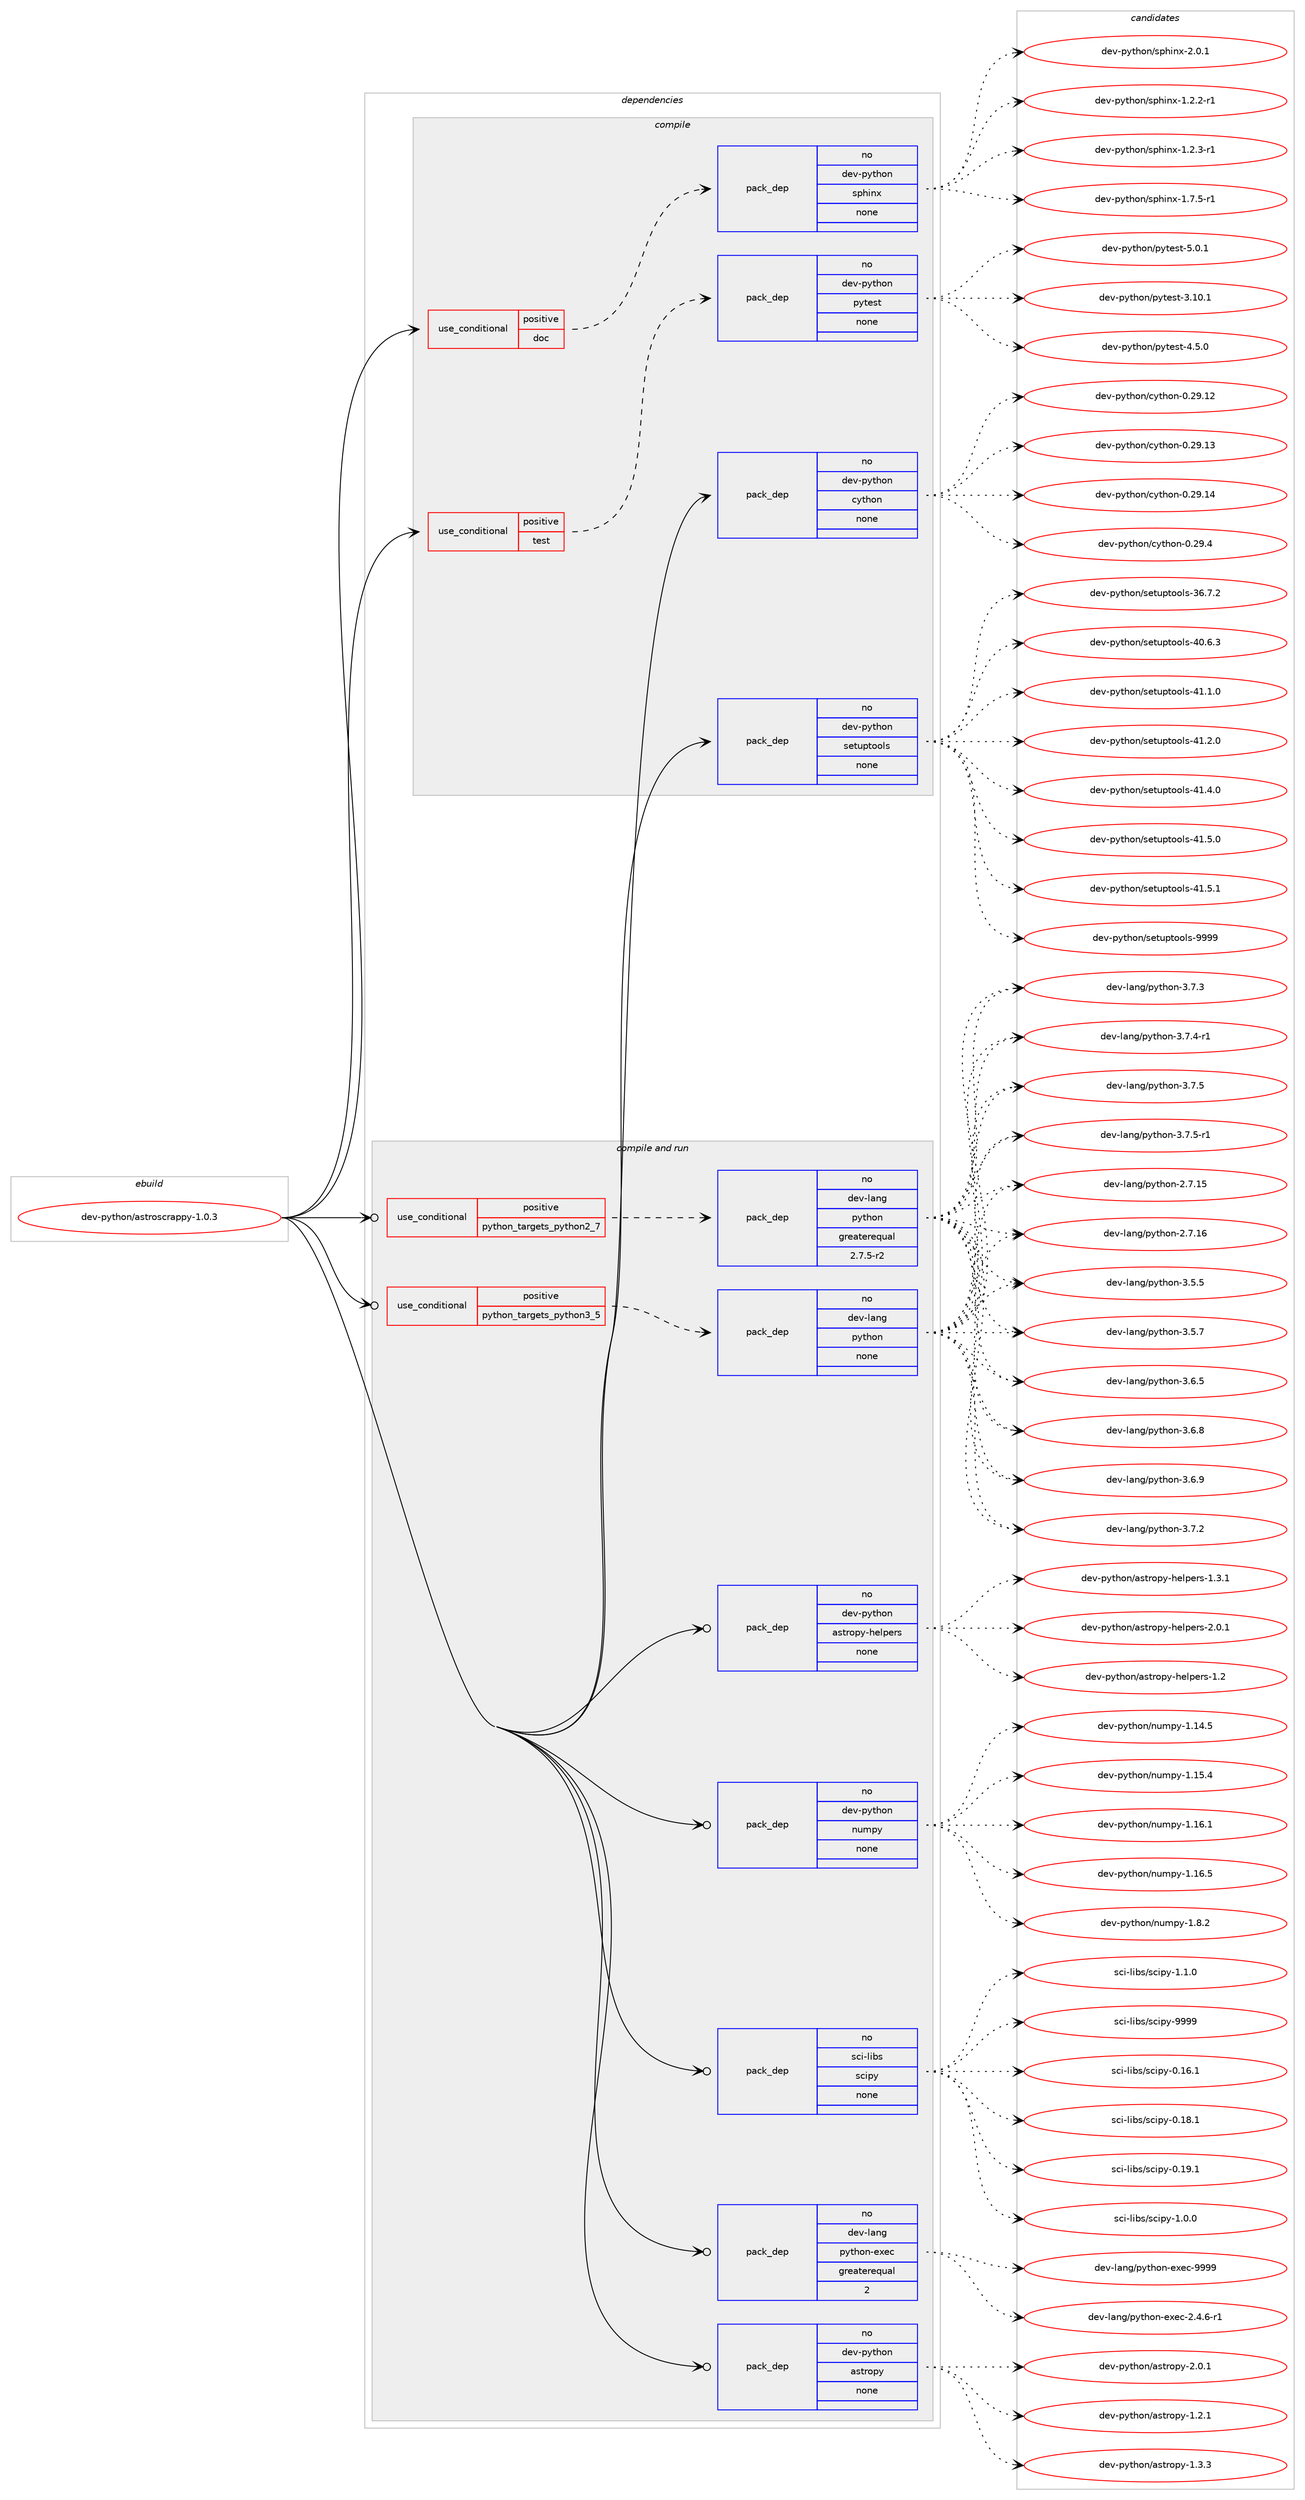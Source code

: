digraph prolog {

# *************
# Graph options
# *************

newrank=true;
concentrate=true;
compound=true;
graph [rankdir=LR,fontname=Helvetica,fontsize=10,ranksep=1.5];#, ranksep=2.5, nodesep=0.2];
edge  [arrowhead=vee];
node  [fontname=Helvetica,fontsize=10];

# **********
# The ebuild
# **********

subgraph cluster_leftcol {
color=gray;
rank=same;
label=<<i>ebuild</i>>;
id [label="dev-python/astroscrappy-1.0.3", color=red, width=4, href="../dev-python/astroscrappy-1.0.3.svg"];
}

# ****************
# The dependencies
# ****************

subgraph cluster_midcol {
color=gray;
label=<<i>dependencies</i>>;
subgraph cluster_compile {
fillcolor="#eeeeee";
style=filled;
label=<<i>compile</i>>;
subgraph cond136390 {
dependency595070 [label=<<TABLE BORDER="0" CELLBORDER="1" CELLSPACING="0" CELLPADDING="4"><TR><TD ROWSPAN="3" CELLPADDING="10">use_conditional</TD></TR><TR><TD>positive</TD></TR><TR><TD>doc</TD></TR></TABLE>>, shape=none, color=red];
subgraph pack446908 {
dependency595071 [label=<<TABLE BORDER="0" CELLBORDER="1" CELLSPACING="0" CELLPADDING="4" WIDTH="220"><TR><TD ROWSPAN="6" CELLPADDING="30">pack_dep</TD></TR><TR><TD WIDTH="110">no</TD></TR><TR><TD>dev-python</TD></TR><TR><TD>sphinx</TD></TR><TR><TD>none</TD></TR><TR><TD></TD></TR></TABLE>>, shape=none, color=blue];
}
dependency595070:e -> dependency595071:w [weight=20,style="dashed",arrowhead="vee"];
}
id:e -> dependency595070:w [weight=20,style="solid",arrowhead="vee"];
subgraph cond136391 {
dependency595072 [label=<<TABLE BORDER="0" CELLBORDER="1" CELLSPACING="0" CELLPADDING="4"><TR><TD ROWSPAN="3" CELLPADDING="10">use_conditional</TD></TR><TR><TD>positive</TD></TR><TR><TD>test</TD></TR></TABLE>>, shape=none, color=red];
subgraph pack446909 {
dependency595073 [label=<<TABLE BORDER="0" CELLBORDER="1" CELLSPACING="0" CELLPADDING="4" WIDTH="220"><TR><TD ROWSPAN="6" CELLPADDING="30">pack_dep</TD></TR><TR><TD WIDTH="110">no</TD></TR><TR><TD>dev-python</TD></TR><TR><TD>pytest</TD></TR><TR><TD>none</TD></TR><TR><TD></TD></TR></TABLE>>, shape=none, color=blue];
}
dependency595072:e -> dependency595073:w [weight=20,style="dashed",arrowhead="vee"];
}
id:e -> dependency595072:w [weight=20,style="solid",arrowhead="vee"];
subgraph pack446910 {
dependency595074 [label=<<TABLE BORDER="0" CELLBORDER="1" CELLSPACING="0" CELLPADDING="4" WIDTH="220"><TR><TD ROWSPAN="6" CELLPADDING="30">pack_dep</TD></TR><TR><TD WIDTH="110">no</TD></TR><TR><TD>dev-python</TD></TR><TR><TD>cython</TD></TR><TR><TD>none</TD></TR><TR><TD></TD></TR></TABLE>>, shape=none, color=blue];
}
id:e -> dependency595074:w [weight=20,style="solid",arrowhead="vee"];
subgraph pack446911 {
dependency595075 [label=<<TABLE BORDER="0" CELLBORDER="1" CELLSPACING="0" CELLPADDING="4" WIDTH="220"><TR><TD ROWSPAN="6" CELLPADDING="30">pack_dep</TD></TR><TR><TD WIDTH="110">no</TD></TR><TR><TD>dev-python</TD></TR><TR><TD>setuptools</TD></TR><TR><TD>none</TD></TR><TR><TD></TD></TR></TABLE>>, shape=none, color=blue];
}
id:e -> dependency595075:w [weight=20,style="solid",arrowhead="vee"];
}
subgraph cluster_compileandrun {
fillcolor="#eeeeee";
style=filled;
label=<<i>compile and run</i>>;
subgraph cond136392 {
dependency595076 [label=<<TABLE BORDER="0" CELLBORDER="1" CELLSPACING="0" CELLPADDING="4"><TR><TD ROWSPAN="3" CELLPADDING="10">use_conditional</TD></TR><TR><TD>positive</TD></TR><TR><TD>python_targets_python2_7</TD></TR></TABLE>>, shape=none, color=red];
subgraph pack446912 {
dependency595077 [label=<<TABLE BORDER="0" CELLBORDER="1" CELLSPACING="0" CELLPADDING="4" WIDTH="220"><TR><TD ROWSPAN="6" CELLPADDING="30">pack_dep</TD></TR><TR><TD WIDTH="110">no</TD></TR><TR><TD>dev-lang</TD></TR><TR><TD>python</TD></TR><TR><TD>greaterequal</TD></TR><TR><TD>2.7.5-r2</TD></TR></TABLE>>, shape=none, color=blue];
}
dependency595076:e -> dependency595077:w [weight=20,style="dashed",arrowhead="vee"];
}
id:e -> dependency595076:w [weight=20,style="solid",arrowhead="odotvee"];
subgraph cond136393 {
dependency595078 [label=<<TABLE BORDER="0" CELLBORDER="1" CELLSPACING="0" CELLPADDING="4"><TR><TD ROWSPAN="3" CELLPADDING="10">use_conditional</TD></TR><TR><TD>positive</TD></TR><TR><TD>python_targets_python3_5</TD></TR></TABLE>>, shape=none, color=red];
subgraph pack446913 {
dependency595079 [label=<<TABLE BORDER="0" CELLBORDER="1" CELLSPACING="0" CELLPADDING="4" WIDTH="220"><TR><TD ROWSPAN="6" CELLPADDING="30">pack_dep</TD></TR><TR><TD WIDTH="110">no</TD></TR><TR><TD>dev-lang</TD></TR><TR><TD>python</TD></TR><TR><TD>none</TD></TR><TR><TD></TD></TR></TABLE>>, shape=none, color=blue];
}
dependency595078:e -> dependency595079:w [weight=20,style="dashed",arrowhead="vee"];
}
id:e -> dependency595078:w [weight=20,style="solid",arrowhead="odotvee"];
subgraph pack446914 {
dependency595080 [label=<<TABLE BORDER="0" CELLBORDER="1" CELLSPACING="0" CELLPADDING="4" WIDTH="220"><TR><TD ROWSPAN="6" CELLPADDING="30">pack_dep</TD></TR><TR><TD WIDTH="110">no</TD></TR><TR><TD>dev-lang</TD></TR><TR><TD>python-exec</TD></TR><TR><TD>greaterequal</TD></TR><TR><TD>2</TD></TR></TABLE>>, shape=none, color=blue];
}
id:e -> dependency595080:w [weight=20,style="solid",arrowhead="odotvee"];
subgraph pack446915 {
dependency595081 [label=<<TABLE BORDER="0" CELLBORDER="1" CELLSPACING="0" CELLPADDING="4" WIDTH="220"><TR><TD ROWSPAN="6" CELLPADDING="30">pack_dep</TD></TR><TR><TD WIDTH="110">no</TD></TR><TR><TD>dev-python</TD></TR><TR><TD>astropy</TD></TR><TR><TD>none</TD></TR><TR><TD></TD></TR></TABLE>>, shape=none, color=blue];
}
id:e -> dependency595081:w [weight=20,style="solid",arrowhead="odotvee"];
subgraph pack446916 {
dependency595082 [label=<<TABLE BORDER="0" CELLBORDER="1" CELLSPACING="0" CELLPADDING="4" WIDTH="220"><TR><TD ROWSPAN="6" CELLPADDING="30">pack_dep</TD></TR><TR><TD WIDTH="110">no</TD></TR><TR><TD>dev-python</TD></TR><TR><TD>astropy-helpers</TD></TR><TR><TD>none</TD></TR><TR><TD></TD></TR></TABLE>>, shape=none, color=blue];
}
id:e -> dependency595082:w [weight=20,style="solid",arrowhead="odotvee"];
subgraph pack446917 {
dependency595083 [label=<<TABLE BORDER="0" CELLBORDER="1" CELLSPACING="0" CELLPADDING="4" WIDTH="220"><TR><TD ROWSPAN="6" CELLPADDING="30">pack_dep</TD></TR><TR><TD WIDTH="110">no</TD></TR><TR><TD>dev-python</TD></TR><TR><TD>numpy</TD></TR><TR><TD>none</TD></TR><TR><TD></TD></TR></TABLE>>, shape=none, color=blue];
}
id:e -> dependency595083:w [weight=20,style="solid",arrowhead="odotvee"];
subgraph pack446918 {
dependency595084 [label=<<TABLE BORDER="0" CELLBORDER="1" CELLSPACING="0" CELLPADDING="4" WIDTH="220"><TR><TD ROWSPAN="6" CELLPADDING="30">pack_dep</TD></TR><TR><TD WIDTH="110">no</TD></TR><TR><TD>sci-libs</TD></TR><TR><TD>scipy</TD></TR><TR><TD>none</TD></TR><TR><TD></TD></TR></TABLE>>, shape=none, color=blue];
}
id:e -> dependency595084:w [weight=20,style="solid",arrowhead="odotvee"];
}
subgraph cluster_run {
fillcolor="#eeeeee";
style=filled;
label=<<i>run</i>>;
}
}

# **************
# The candidates
# **************

subgraph cluster_choices {
rank=same;
color=gray;
label=<<i>candidates</i>>;

subgraph choice446908 {
color=black;
nodesep=1;
choice10010111845112121116104111110471151121041051101204549465046504511449 [label="dev-python/sphinx-1.2.2-r1", color=red, width=4,href="../dev-python/sphinx-1.2.2-r1.svg"];
choice10010111845112121116104111110471151121041051101204549465046514511449 [label="dev-python/sphinx-1.2.3-r1", color=red, width=4,href="../dev-python/sphinx-1.2.3-r1.svg"];
choice10010111845112121116104111110471151121041051101204549465546534511449 [label="dev-python/sphinx-1.7.5-r1", color=red, width=4,href="../dev-python/sphinx-1.7.5-r1.svg"];
choice1001011184511212111610411111047115112104105110120455046484649 [label="dev-python/sphinx-2.0.1", color=red, width=4,href="../dev-python/sphinx-2.0.1.svg"];
dependency595071:e -> choice10010111845112121116104111110471151121041051101204549465046504511449:w [style=dotted,weight="100"];
dependency595071:e -> choice10010111845112121116104111110471151121041051101204549465046514511449:w [style=dotted,weight="100"];
dependency595071:e -> choice10010111845112121116104111110471151121041051101204549465546534511449:w [style=dotted,weight="100"];
dependency595071:e -> choice1001011184511212111610411111047115112104105110120455046484649:w [style=dotted,weight="100"];
}
subgraph choice446909 {
color=black;
nodesep=1;
choice100101118451121211161041111104711212111610111511645514649484649 [label="dev-python/pytest-3.10.1", color=red, width=4,href="../dev-python/pytest-3.10.1.svg"];
choice1001011184511212111610411111047112121116101115116455246534648 [label="dev-python/pytest-4.5.0", color=red, width=4,href="../dev-python/pytest-4.5.0.svg"];
choice1001011184511212111610411111047112121116101115116455346484649 [label="dev-python/pytest-5.0.1", color=red, width=4,href="../dev-python/pytest-5.0.1.svg"];
dependency595073:e -> choice100101118451121211161041111104711212111610111511645514649484649:w [style=dotted,weight="100"];
dependency595073:e -> choice1001011184511212111610411111047112121116101115116455246534648:w [style=dotted,weight="100"];
dependency595073:e -> choice1001011184511212111610411111047112121116101115116455346484649:w [style=dotted,weight="100"];
}
subgraph choice446910 {
color=black;
nodesep=1;
choice1001011184511212111610411111047991211161041111104548465057464950 [label="dev-python/cython-0.29.12", color=red, width=4,href="../dev-python/cython-0.29.12.svg"];
choice1001011184511212111610411111047991211161041111104548465057464951 [label="dev-python/cython-0.29.13", color=red, width=4,href="../dev-python/cython-0.29.13.svg"];
choice1001011184511212111610411111047991211161041111104548465057464952 [label="dev-python/cython-0.29.14", color=red, width=4,href="../dev-python/cython-0.29.14.svg"];
choice10010111845112121116104111110479912111610411111045484650574652 [label="dev-python/cython-0.29.4", color=red, width=4,href="../dev-python/cython-0.29.4.svg"];
dependency595074:e -> choice1001011184511212111610411111047991211161041111104548465057464950:w [style=dotted,weight="100"];
dependency595074:e -> choice1001011184511212111610411111047991211161041111104548465057464951:w [style=dotted,weight="100"];
dependency595074:e -> choice1001011184511212111610411111047991211161041111104548465057464952:w [style=dotted,weight="100"];
dependency595074:e -> choice10010111845112121116104111110479912111610411111045484650574652:w [style=dotted,weight="100"];
}
subgraph choice446911 {
color=black;
nodesep=1;
choice100101118451121211161041111104711510111611711211611111110811545515446554650 [label="dev-python/setuptools-36.7.2", color=red, width=4,href="../dev-python/setuptools-36.7.2.svg"];
choice100101118451121211161041111104711510111611711211611111110811545524846544651 [label="dev-python/setuptools-40.6.3", color=red, width=4,href="../dev-python/setuptools-40.6.3.svg"];
choice100101118451121211161041111104711510111611711211611111110811545524946494648 [label="dev-python/setuptools-41.1.0", color=red, width=4,href="../dev-python/setuptools-41.1.0.svg"];
choice100101118451121211161041111104711510111611711211611111110811545524946504648 [label="dev-python/setuptools-41.2.0", color=red, width=4,href="../dev-python/setuptools-41.2.0.svg"];
choice100101118451121211161041111104711510111611711211611111110811545524946524648 [label="dev-python/setuptools-41.4.0", color=red, width=4,href="../dev-python/setuptools-41.4.0.svg"];
choice100101118451121211161041111104711510111611711211611111110811545524946534648 [label="dev-python/setuptools-41.5.0", color=red, width=4,href="../dev-python/setuptools-41.5.0.svg"];
choice100101118451121211161041111104711510111611711211611111110811545524946534649 [label="dev-python/setuptools-41.5.1", color=red, width=4,href="../dev-python/setuptools-41.5.1.svg"];
choice10010111845112121116104111110471151011161171121161111111081154557575757 [label="dev-python/setuptools-9999", color=red, width=4,href="../dev-python/setuptools-9999.svg"];
dependency595075:e -> choice100101118451121211161041111104711510111611711211611111110811545515446554650:w [style=dotted,weight="100"];
dependency595075:e -> choice100101118451121211161041111104711510111611711211611111110811545524846544651:w [style=dotted,weight="100"];
dependency595075:e -> choice100101118451121211161041111104711510111611711211611111110811545524946494648:w [style=dotted,weight="100"];
dependency595075:e -> choice100101118451121211161041111104711510111611711211611111110811545524946504648:w [style=dotted,weight="100"];
dependency595075:e -> choice100101118451121211161041111104711510111611711211611111110811545524946524648:w [style=dotted,weight="100"];
dependency595075:e -> choice100101118451121211161041111104711510111611711211611111110811545524946534648:w [style=dotted,weight="100"];
dependency595075:e -> choice100101118451121211161041111104711510111611711211611111110811545524946534649:w [style=dotted,weight="100"];
dependency595075:e -> choice10010111845112121116104111110471151011161171121161111111081154557575757:w [style=dotted,weight="100"];
}
subgraph choice446912 {
color=black;
nodesep=1;
choice10010111845108971101034711212111610411111045504655464953 [label="dev-lang/python-2.7.15", color=red, width=4,href="../dev-lang/python-2.7.15.svg"];
choice10010111845108971101034711212111610411111045504655464954 [label="dev-lang/python-2.7.16", color=red, width=4,href="../dev-lang/python-2.7.16.svg"];
choice100101118451089711010347112121116104111110455146534653 [label="dev-lang/python-3.5.5", color=red, width=4,href="../dev-lang/python-3.5.5.svg"];
choice100101118451089711010347112121116104111110455146534655 [label="dev-lang/python-3.5.7", color=red, width=4,href="../dev-lang/python-3.5.7.svg"];
choice100101118451089711010347112121116104111110455146544653 [label="dev-lang/python-3.6.5", color=red, width=4,href="../dev-lang/python-3.6.5.svg"];
choice100101118451089711010347112121116104111110455146544656 [label="dev-lang/python-3.6.8", color=red, width=4,href="../dev-lang/python-3.6.8.svg"];
choice100101118451089711010347112121116104111110455146544657 [label="dev-lang/python-3.6.9", color=red, width=4,href="../dev-lang/python-3.6.9.svg"];
choice100101118451089711010347112121116104111110455146554650 [label="dev-lang/python-3.7.2", color=red, width=4,href="../dev-lang/python-3.7.2.svg"];
choice100101118451089711010347112121116104111110455146554651 [label="dev-lang/python-3.7.3", color=red, width=4,href="../dev-lang/python-3.7.3.svg"];
choice1001011184510897110103471121211161041111104551465546524511449 [label="dev-lang/python-3.7.4-r1", color=red, width=4,href="../dev-lang/python-3.7.4-r1.svg"];
choice100101118451089711010347112121116104111110455146554653 [label="dev-lang/python-3.7.5", color=red, width=4,href="../dev-lang/python-3.7.5.svg"];
choice1001011184510897110103471121211161041111104551465546534511449 [label="dev-lang/python-3.7.5-r1", color=red, width=4,href="../dev-lang/python-3.7.5-r1.svg"];
dependency595077:e -> choice10010111845108971101034711212111610411111045504655464953:w [style=dotted,weight="100"];
dependency595077:e -> choice10010111845108971101034711212111610411111045504655464954:w [style=dotted,weight="100"];
dependency595077:e -> choice100101118451089711010347112121116104111110455146534653:w [style=dotted,weight="100"];
dependency595077:e -> choice100101118451089711010347112121116104111110455146534655:w [style=dotted,weight="100"];
dependency595077:e -> choice100101118451089711010347112121116104111110455146544653:w [style=dotted,weight="100"];
dependency595077:e -> choice100101118451089711010347112121116104111110455146544656:w [style=dotted,weight="100"];
dependency595077:e -> choice100101118451089711010347112121116104111110455146544657:w [style=dotted,weight="100"];
dependency595077:e -> choice100101118451089711010347112121116104111110455146554650:w [style=dotted,weight="100"];
dependency595077:e -> choice100101118451089711010347112121116104111110455146554651:w [style=dotted,weight="100"];
dependency595077:e -> choice1001011184510897110103471121211161041111104551465546524511449:w [style=dotted,weight="100"];
dependency595077:e -> choice100101118451089711010347112121116104111110455146554653:w [style=dotted,weight="100"];
dependency595077:e -> choice1001011184510897110103471121211161041111104551465546534511449:w [style=dotted,weight="100"];
}
subgraph choice446913 {
color=black;
nodesep=1;
choice10010111845108971101034711212111610411111045504655464953 [label="dev-lang/python-2.7.15", color=red, width=4,href="../dev-lang/python-2.7.15.svg"];
choice10010111845108971101034711212111610411111045504655464954 [label="dev-lang/python-2.7.16", color=red, width=4,href="../dev-lang/python-2.7.16.svg"];
choice100101118451089711010347112121116104111110455146534653 [label="dev-lang/python-3.5.5", color=red, width=4,href="../dev-lang/python-3.5.5.svg"];
choice100101118451089711010347112121116104111110455146534655 [label="dev-lang/python-3.5.7", color=red, width=4,href="../dev-lang/python-3.5.7.svg"];
choice100101118451089711010347112121116104111110455146544653 [label="dev-lang/python-3.6.5", color=red, width=4,href="../dev-lang/python-3.6.5.svg"];
choice100101118451089711010347112121116104111110455146544656 [label="dev-lang/python-3.6.8", color=red, width=4,href="../dev-lang/python-3.6.8.svg"];
choice100101118451089711010347112121116104111110455146544657 [label="dev-lang/python-3.6.9", color=red, width=4,href="../dev-lang/python-3.6.9.svg"];
choice100101118451089711010347112121116104111110455146554650 [label="dev-lang/python-3.7.2", color=red, width=4,href="../dev-lang/python-3.7.2.svg"];
choice100101118451089711010347112121116104111110455146554651 [label="dev-lang/python-3.7.3", color=red, width=4,href="../dev-lang/python-3.7.3.svg"];
choice1001011184510897110103471121211161041111104551465546524511449 [label="dev-lang/python-3.7.4-r1", color=red, width=4,href="../dev-lang/python-3.7.4-r1.svg"];
choice100101118451089711010347112121116104111110455146554653 [label="dev-lang/python-3.7.5", color=red, width=4,href="../dev-lang/python-3.7.5.svg"];
choice1001011184510897110103471121211161041111104551465546534511449 [label="dev-lang/python-3.7.5-r1", color=red, width=4,href="../dev-lang/python-3.7.5-r1.svg"];
dependency595079:e -> choice10010111845108971101034711212111610411111045504655464953:w [style=dotted,weight="100"];
dependency595079:e -> choice10010111845108971101034711212111610411111045504655464954:w [style=dotted,weight="100"];
dependency595079:e -> choice100101118451089711010347112121116104111110455146534653:w [style=dotted,weight="100"];
dependency595079:e -> choice100101118451089711010347112121116104111110455146534655:w [style=dotted,weight="100"];
dependency595079:e -> choice100101118451089711010347112121116104111110455146544653:w [style=dotted,weight="100"];
dependency595079:e -> choice100101118451089711010347112121116104111110455146544656:w [style=dotted,weight="100"];
dependency595079:e -> choice100101118451089711010347112121116104111110455146544657:w [style=dotted,weight="100"];
dependency595079:e -> choice100101118451089711010347112121116104111110455146554650:w [style=dotted,weight="100"];
dependency595079:e -> choice100101118451089711010347112121116104111110455146554651:w [style=dotted,weight="100"];
dependency595079:e -> choice1001011184510897110103471121211161041111104551465546524511449:w [style=dotted,weight="100"];
dependency595079:e -> choice100101118451089711010347112121116104111110455146554653:w [style=dotted,weight="100"];
dependency595079:e -> choice1001011184510897110103471121211161041111104551465546534511449:w [style=dotted,weight="100"];
}
subgraph choice446914 {
color=black;
nodesep=1;
choice10010111845108971101034711212111610411111045101120101994550465246544511449 [label="dev-lang/python-exec-2.4.6-r1", color=red, width=4,href="../dev-lang/python-exec-2.4.6-r1.svg"];
choice10010111845108971101034711212111610411111045101120101994557575757 [label="dev-lang/python-exec-9999", color=red, width=4,href="../dev-lang/python-exec-9999.svg"];
dependency595080:e -> choice10010111845108971101034711212111610411111045101120101994550465246544511449:w [style=dotted,weight="100"];
dependency595080:e -> choice10010111845108971101034711212111610411111045101120101994557575757:w [style=dotted,weight="100"];
}
subgraph choice446915 {
color=black;
nodesep=1;
choice100101118451121211161041111104797115116114111112121454946504649 [label="dev-python/astropy-1.2.1", color=red, width=4,href="../dev-python/astropy-1.2.1.svg"];
choice100101118451121211161041111104797115116114111112121454946514651 [label="dev-python/astropy-1.3.3", color=red, width=4,href="../dev-python/astropy-1.3.3.svg"];
choice100101118451121211161041111104797115116114111112121455046484649 [label="dev-python/astropy-2.0.1", color=red, width=4,href="../dev-python/astropy-2.0.1.svg"];
dependency595081:e -> choice100101118451121211161041111104797115116114111112121454946504649:w [style=dotted,weight="100"];
dependency595081:e -> choice100101118451121211161041111104797115116114111112121454946514651:w [style=dotted,weight="100"];
dependency595081:e -> choice100101118451121211161041111104797115116114111112121455046484649:w [style=dotted,weight="100"];
}
subgraph choice446916 {
color=black;
nodesep=1;
choice1001011184511212111610411111047971151161141111121214510410110811210111411545494650 [label="dev-python/astropy-helpers-1.2", color=red, width=4,href="../dev-python/astropy-helpers-1.2.svg"];
choice10010111845112121116104111110479711511611411111212145104101108112101114115454946514649 [label="dev-python/astropy-helpers-1.3.1", color=red, width=4,href="../dev-python/astropy-helpers-1.3.1.svg"];
choice10010111845112121116104111110479711511611411111212145104101108112101114115455046484649 [label="dev-python/astropy-helpers-2.0.1", color=red, width=4,href="../dev-python/astropy-helpers-2.0.1.svg"];
dependency595082:e -> choice1001011184511212111610411111047971151161141111121214510410110811210111411545494650:w [style=dotted,weight="100"];
dependency595082:e -> choice10010111845112121116104111110479711511611411111212145104101108112101114115454946514649:w [style=dotted,weight="100"];
dependency595082:e -> choice10010111845112121116104111110479711511611411111212145104101108112101114115455046484649:w [style=dotted,weight="100"];
}
subgraph choice446917 {
color=black;
nodesep=1;
choice100101118451121211161041111104711011710911212145494649524653 [label="dev-python/numpy-1.14.5", color=red, width=4,href="../dev-python/numpy-1.14.5.svg"];
choice100101118451121211161041111104711011710911212145494649534652 [label="dev-python/numpy-1.15.4", color=red, width=4,href="../dev-python/numpy-1.15.4.svg"];
choice100101118451121211161041111104711011710911212145494649544649 [label="dev-python/numpy-1.16.1", color=red, width=4,href="../dev-python/numpy-1.16.1.svg"];
choice100101118451121211161041111104711011710911212145494649544653 [label="dev-python/numpy-1.16.5", color=red, width=4,href="../dev-python/numpy-1.16.5.svg"];
choice1001011184511212111610411111047110117109112121454946564650 [label="dev-python/numpy-1.8.2", color=red, width=4,href="../dev-python/numpy-1.8.2.svg"];
dependency595083:e -> choice100101118451121211161041111104711011710911212145494649524653:w [style=dotted,weight="100"];
dependency595083:e -> choice100101118451121211161041111104711011710911212145494649534652:w [style=dotted,weight="100"];
dependency595083:e -> choice100101118451121211161041111104711011710911212145494649544649:w [style=dotted,weight="100"];
dependency595083:e -> choice100101118451121211161041111104711011710911212145494649544653:w [style=dotted,weight="100"];
dependency595083:e -> choice1001011184511212111610411111047110117109112121454946564650:w [style=dotted,weight="100"];
}
subgraph choice446918 {
color=black;
nodesep=1;
choice115991054510810598115471159910511212145484649544649 [label="sci-libs/scipy-0.16.1", color=red, width=4,href="../sci-libs/scipy-0.16.1.svg"];
choice115991054510810598115471159910511212145484649564649 [label="sci-libs/scipy-0.18.1", color=red, width=4,href="../sci-libs/scipy-0.18.1.svg"];
choice115991054510810598115471159910511212145484649574649 [label="sci-libs/scipy-0.19.1", color=red, width=4,href="../sci-libs/scipy-0.19.1.svg"];
choice1159910545108105981154711599105112121454946484648 [label="sci-libs/scipy-1.0.0", color=red, width=4,href="../sci-libs/scipy-1.0.0.svg"];
choice1159910545108105981154711599105112121454946494648 [label="sci-libs/scipy-1.1.0", color=red, width=4,href="../sci-libs/scipy-1.1.0.svg"];
choice11599105451081059811547115991051121214557575757 [label="sci-libs/scipy-9999", color=red, width=4,href="../sci-libs/scipy-9999.svg"];
dependency595084:e -> choice115991054510810598115471159910511212145484649544649:w [style=dotted,weight="100"];
dependency595084:e -> choice115991054510810598115471159910511212145484649564649:w [style=dotted,weight="100"];
dependency595084:e -> choice115991054510810598115471159910511212145484649574649:w [style=dotted,weight="100"];
dependency595084:e -> choice1159910545108105981154711599105112121454946484648:w [style=dotted,weight="100"];
dependency595084:e -> choice1159910545108105981154711599105112121454946494648:w [style=dotted,weight="100"];
dependency595084:e -> choice11599105451081059811547115991051121214557575757:w [style=dotted,weight="100"];
}
}

}

